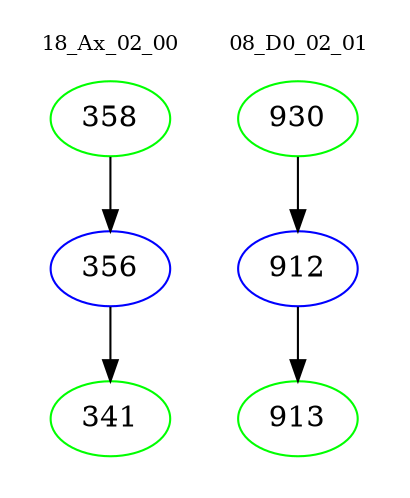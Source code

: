 digraph{
subgraph cluster_0 {
color = white
label = "18_Ax_02_00";
fontsize=10;
T0_358 [label="358", color="green"]
T0_358 -> T0_356 [color="black"]
T0_356 [label="356", color="blue"]
T0_356 -> T0_341 [color="black"]
T0_341 [label="341", color="green"]
}
subgraph cluster_1 {
color = white
label = "08_D0_02_01";
fontsize=10;
T1_930 [label="930", color="green"]
T1_930 -> T1_912 [color="black"]
T1_912 [label="912", color="blue"]
T1_912 -> T1_913 [color="black"]
T1_913 [label="913", color="green"]
}
}
